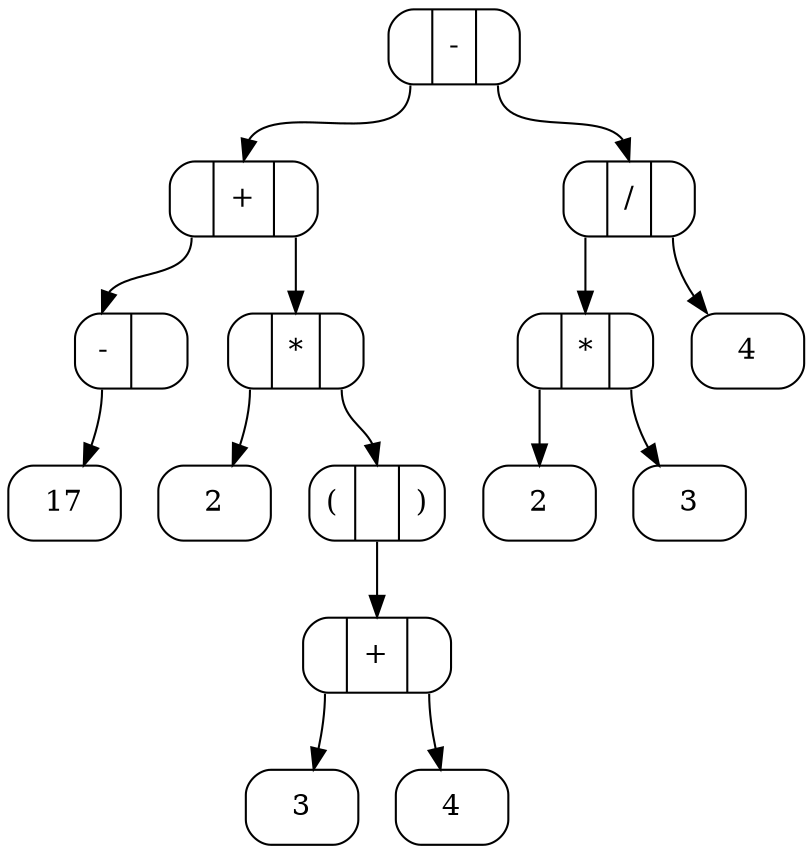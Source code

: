 digraph G {
    node [shape=Mrecord];
    struct1[label="<f0> |<f1> -|<f2> "];
    struct2[label="<f0> |<f1> +|<f2> "];
    struct1:f0 -> struct2:f1;
    struct4[label="<f0> -|<f1> "];
    struct2:f0 -> struct4:f0;
    struct8[label="<f0> 17"];
    struct4:f0 -> struct8:f0;
    struct5[label="<f0> |<f1> *|<f2> "];
    struct2:f2 -> struct5:f1;
    struct10[label="<f0> 2"];
    struct5:f0 -> struct10:f0;
    struct11[label="<f0> (|<f1> |<f2> )"];
    struct5:f2 -> struct11:f1;
    struct22[label="<f0> |<f1> +|<f2> "];
    struct11:f1 -> struct22:f1;
    struct44[label="<f0> 3"];
    struct22:f0 -> struct44:f0;
    struct45[label="<f0> 4"];
    struct22:f2 -> struct45:f0;
    struct3[label="<f0> |<f1> /|<f2> "];
    struct1:f2 -> struct3:f1;
    struct6[label="<f0> |<f1> *|<f2> "];
    struct3:f0 -> struct6:f1;
    struct12[label="<f0> 2"];
    struct6:f0 -> struct12:f0;
    struct13[label="<f0> 3"];
    struct6:f2 -> struct13:f0;
    struct7[label="<f0> 4"];
    struct3:f2 -> struct7:f0;
}
